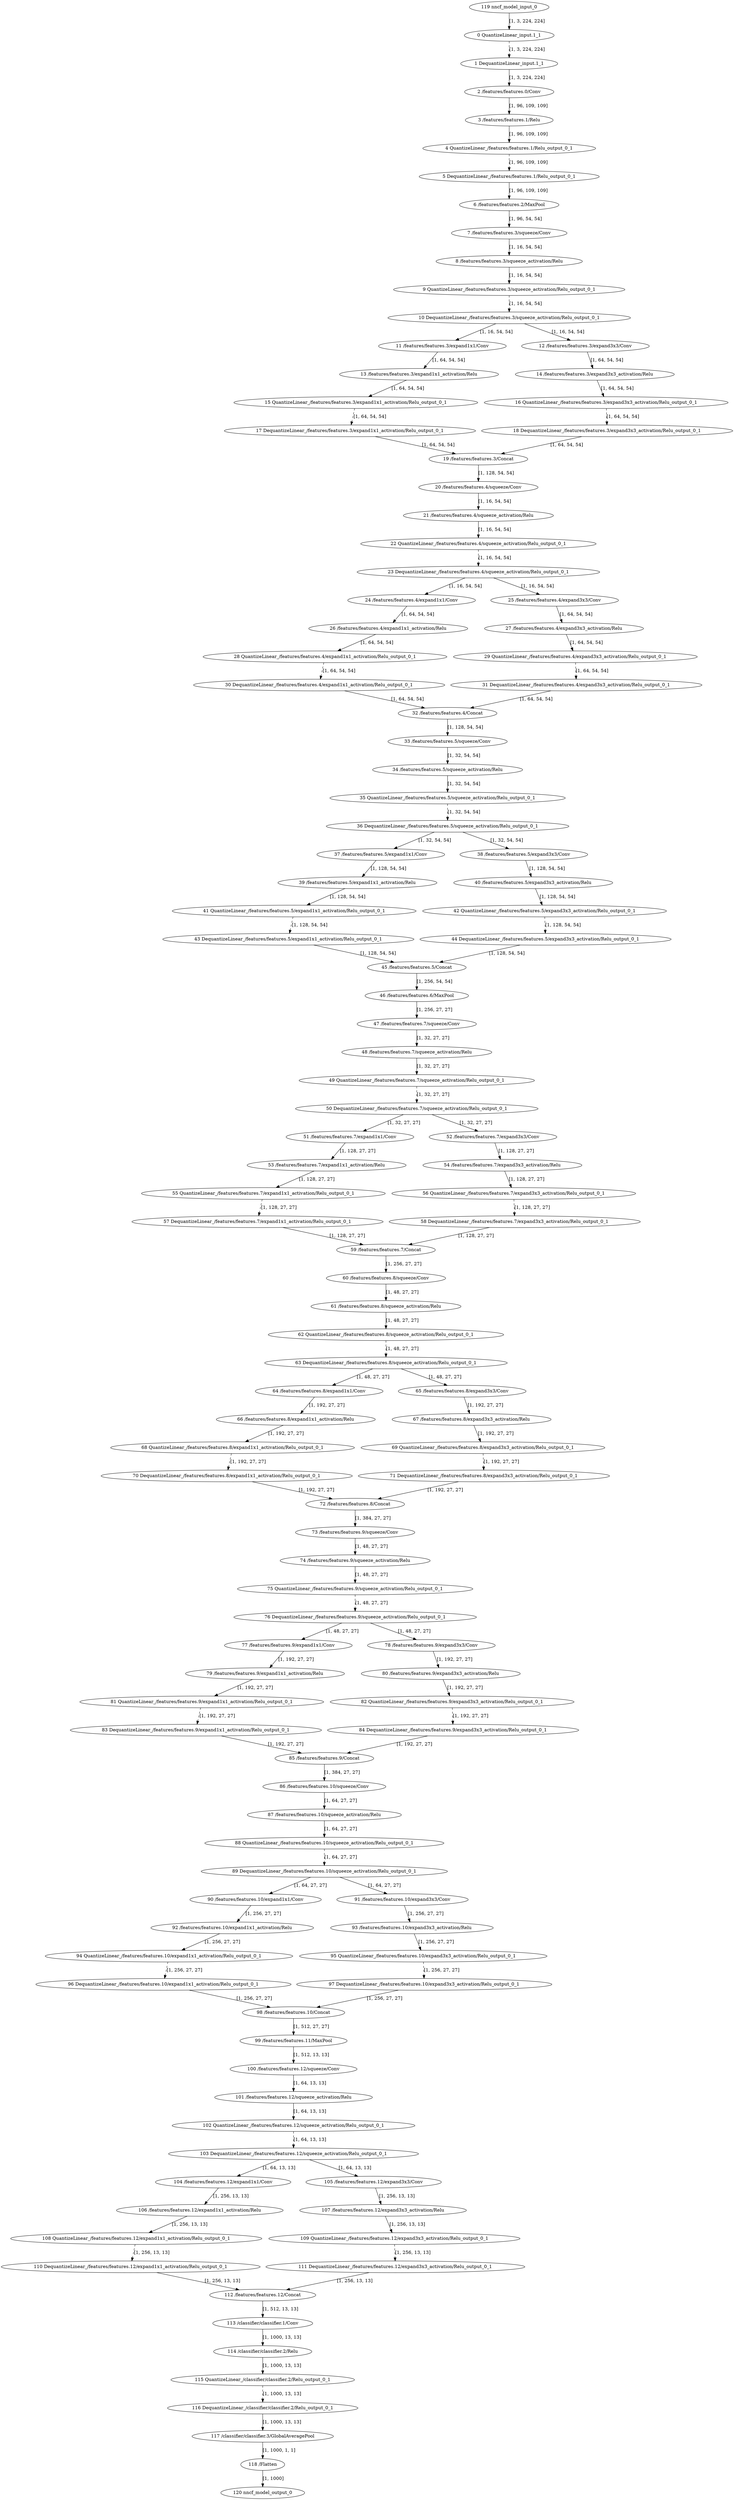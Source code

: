 strict digraph  {
"0 QuantizeLinear_input.1_1" [id=0, type=QuantizeLinear];
"1 DequantizeLinear_input.1_1" [id=1, type=DequantizeLinear];
"2 /features/features.0/Conv" [id=2, type=Conv];
"3 /features/features.1/Relu" [id=3, type=Relu];
"4 QuantizeLinear_/features/features.1/Relu_output_0_1" [id=4, type=QuantizeLinear];
"5 DequantizeLinear_/features/features.1/Relu_output_0_1" [id=5, type=DequantizeLinear];
"6 /features/features.2/MaxPool" [id=6, type=MaxPool];
"7 /features/features.3/squeeze/Conv" [id=7, type=Conv];
"8 /features/features.3/squeeze_activation/Relu" [id=8, type=Relu];
"9 QuantizeLinear_/features/features.3/squeeze_activation/Relu_output_0_1" [id=9, type=QuantizeLinear];
"10 DequantizeLinear_/features/features.3/squeeze_activation/Relu_output_0_1" [id=10, type=DequantizeLinear];
"11 /features/features.3/expand1x1/Conv" [id=11, type=Conv];
"12 /features/features.3/expand3x3/Conv" [id=12, type=Conv];
"13 /features/features.3/expand1x1_activation/Relu" [id=13, type=Relu];
"14 /features/features.3/expand3x3_activation/Relu" [id=14, type=Relu];
"15 QuantizeLinear_/features/features.3/expand1x1_activation/Relu_output_0_1" [id=15, type=QuantizeLinear];
"16 QuantizeLinear_/features/features.3/expand3x3_activation/Relu_output_0_1" [id=16, type=QuantizeLinear];
"17 DequantizeLinear_/features/features.3/expand1x1_activation/Relu_output_0_1" [id=17, type=DequantizeLinear];
"18 DequantizeLinear_/features/features.3/expand3x3_activation/Relu_output_0_1" [id=18, type=DequantizeLinear];
"19 /features/features.3/Concat" [id=19, type=Concat];
"20 /features/features.4/squeeze/Conv" [id=20, type=Conv];
"21 /features/features.4/squeeze_activation/Relu" [id=21, type=Relu];
"22 QuantizeLinear_/features/features.4/squeeze_activation/Relu_output_0_1" [id=22, type=QuantizeLinear];
"23 DequantizeLinear_/features/features.4/squeeze_activation/Relu_output_0_1" [id=23, type=DequantizeLinear];
"24 /features/features.4/expand1x1/Conv" [id=24, type=Conv];
"25 /features/features.4/expand3x3/Conv" [id=25, type=Conv];
"26 /features/features.4/expand1x1_activation/Relu" [id=26, type=Relu];
"27 /features/features.4/expand3x3_activation/Relu" [id=27, type=Relu];
"28 QuantizeLinear_/features/features.4/expand1x1_activation/Relu_output_0_1" [id=28, type=QuantizeLinear];
"29 QuantizeLinear_/features/features.4/expand3x3_activation/Relu_output_0_1" [id=29, type=QuantizeLinear];
"30 DequantizeLinear_/features/features.4/expand1x1_activation/Relu_output_0_1" [id=30, type=DequantizeLinear];
"31 DequantizeLinear_/features/features.4/expand3x3_activation/Relu_output_0_1" [id=31, type=DequantizeLinear];
"32 /features/features.4/Concat" [id=32, type=Concat];
"33 /features/features.5/squeeze/Conv" [id=33, type=Conv];
"34 /features/features.5/squeeze_activation/Relu" [id=34, type=Relu];
"35 QuantizeLinear_/features/features.5/squeeze_activation/Relu_output_0_1" [id=35, type=QuantizeLinear];
"36 DequantizeLinear_/features/features.5/squeeze_activation/Relu_output_0_1" [id=36, type=DequantizeLinear];
"37 /features/features.5/expand1x1/Conv" [id=37, type=Conv];
"38 /features/features.5/expand3x3/Conv" [id=38, type=Conv];
"39 /features/features.5/expand1x1_activation/Relu" [id=39, type=Relu];
"40 /features/features.5/expand3x3_activation/Relu" [id=40, type=Relu];
"41 QuantizeLinear_/features/features.5/expand1x1_activation/Relu_output_0_1" [id=41, type=QuantizeLinear];
"42 QuantizeLinear_/features/features.5/expand3x3_activation/Relu_output_0_1" [id=42, type=QuantizeLinear];
"43 DequantizeLinear_/features/features.5/expand1x1_activation/Relu_output_0_1" [id=43, type=DequantizeLinear];
"44 DequantizeLinear_/features/features.5/expand3x3_activation/Relu_output_0_1" [id=44, type=DequantizeLinear];
"45 /features/features.5/Concat" [id=45, type=Concat];
"46 /features/features.6/MaxPool" [id=46, type=MaxPool];
"47 /features/features.7/squeeze/Conv" [id=47, type=Conv];
"48 /features/features.7/squeeze_activation/Relu" [id=48, type=Relu];
"49 QuantizeLinear_/features/features.7/squeeze_activation/Relu_output_0_1" [id=49, type=QuantizeLinear];
"50 DequantizeLinear_/features/features.7/squeeze_activation/Relu_output_0_1" [id=50, type=DequantizeLinear];
"51 /features/features.7/expand1x1/Conv" [id=51, type=Conv];
"52 /features/features.7/expand3x3/Conv" [id=52, type=Conv];
"53 /features/features.7/expand1x1_activation/Relu" [id=53, type=Relu];
"54 /features/features.7/expand3x3_activation/Relu" [id=54, type=Relu];
"55 QuantizeLinear_/features/features.7/expand1x1_activation/Relu_output_0_1" [id=55, type=QuantizeLinear];
"56 QuantizeLinear_/features/features.7/expand3x3_activation/Relu_output_0_1" [id=56, type=QuantizeLinear];
"57 DequantizeLinear_/features/features.7/expand1x1_activation/Relu_output_0_1" [id=57, type=DequantizeLinear];
"58 DequantizeLinear_/features/features.7/expand3x3_activation/Relu_output_0_1" [id=58, type=DequantizeLinear];
"59 /features/features.7/Concat" [id=59, type=Concat];
"60 /features/features.8/squeeze/Conv" [id=60, type=Conv];
"61 /features/features.8/squeeze_activation/Relu" [id=61, type=Relu];
"62 QuantizeLinear_/features/features.8/squeeze_activation/Relu_output_0_1" [id=62, type=QuantizeLinear];
"63 DequantizeLinear_/features/features.8/squeeze_activation/Relu_output_0_1" [id=63, type=DequantizeLinear];
"64 /features/features.8/expand1x1/Conv" [id=64, type=Conv];
"65 /features/features.8/expand3x3/Conv" [id=65, type=Conv];
"66 /features/features.8/expand1x1_activation/Relu" [id=66, type=Relu];
"67 /features/features.8/expand3x3_activation/Relu" [id=67, type=Relu];
"68 QuantizeLinear_/features/features.8/expand1x1_activation/Relu_output_0_1" [id=68, type=QuantizeLinear];
"69 QuantizeLinear_/features/features.8/expand3x3_activation/Relu_output_0_1" [id=69, type=QuantizeLinear];
"70 DequantizeLinear_/features/features.8/expand1x1_activation/Relu_output_0_1" [id=70, type=DequantizeLinear];
"71 DequantizeLinear_/features/features.8/expand3x3_activation/Relu_output_0_1" [id=71, type=DequantizeLinear];
"72 /features/features.8/Concat" [id=72, type=Concat];
"73 /features/features.9/squeeze/Conv" [id=73, type=Conv];
"74 /features/features.9/squeeze_activation/Relu" [id=74, type=Relu];
"75 QuantizeLinear_/features/features.9/squeeze_activation/Relu_output_0_1" [id=75, type=QuantizeLinear];
"76 DequantizeLinear_/features/features.9/squeeze_activation/Relu_output_0_1" [id=76, type=DequantizeLinear];
"77 /features/features.9/expand1x1/Conv" [id=77, type=Conv];
"78 /features/features.9/expand3x3/Conv" [id=78, type=Conv];
"79 /features/features.9/expand1x1_activation/Relu" [id=79, type=Relu];
"80 /features/features.9/expand3x3_activation/Relu" [id=80, type=Relu];
"81 QuantizeLinear_/features/features.9/expand1x1_activation/Relu_output_0_1" [id=81, type=QuantizeLinear];
"82 QuantizeLinear_/features/features.9/expand3x3_activation/Relu_output_0_1" [id=82, type=QuantizeLinear];
"83 DequantizeLinear_/features/features.9/expand1x1_activation/Relu_output_0_1" [id=83, type=DequantizeLinear];
"84 DequantizeLinear_/features/features.9/expand3x3_activation/Relu_output_0_1" [id=84, type=DequantizeLinear];
"85 /features/features.9/Concat" [id=85, type=Concat];
"86 /features/features.10/squeeze/Conv" [id=86, type=Conv];
"87 /features/features.10/squeeze_activation/Relu" [id=87, type=Relu];
"88 QuantizeLinear_/features/features.10/squeeze_activation/Relu_output_0_1" [id=88, type=QuantizeLinear];
"89 DequantizeLinear_/features/features.10/squeeze_activation/Relu_output_0_1" [id=89, type=DequantizeLinear];
"90 /features/features.10/expand1x1/Conv" [id=90, type=Conv];
"91 /features/features.10/expand3x3/Conv" [id=91, type=Conv];
"92 /features/features.10/expand1x1_activation/Relu" [id=92, type=Relu];
"93 /features/features.10/expand3x3_activation/Relu" [id=93, type=Relu];
"94 QuantizeLinear_/features/features.10/expand1x1_activation/Relu_output_0_1" [id=94, type=QuantizeLinear];
"95 QuantizeLinear_/features/features.10/expand3x3_activation/Relu_output_0_1" [id=95, type=QuantizeLinear];
"96 DequantizeLinear_/features/features.10/expand1x1_activation/Relu_output_0_1" [id=96, type=DequantizeLinear];
"97 DequantizeLinear_/features/features.10/expand3x3_activation/Relu_output_0_1" [id=97, type=DequantizeLinear];
"98 /features/features.10/Concat" [id=98, type=Concat];
"99 /features/features.11/MaxPool" [id=99, type=MaxPool];
"100 /features/features.12/squeeze/Conv" [id=100, type=Conv];
"101 /features/features.12/squeeze_activation/Relu" [id=101, type=Relu];
"102 QuantizeLinear_/features/features.12/squeeze_activation/Relu_output_0_1" [id=102, type=QuantizeLinear];
"103 DequantizeLinear_/features/features.12/squeeze_activation/Relu_output_0_1" [id=103, type=DequantizeLinear];
"104 /features/features.12/expand1x1/Conv" [id=104, type=Conv];
"105 /features/features.12/expand3x3/Conv" [id=105, type=Conv];
"106 /features/features.12/expand1x1_activation/Relu" [id=106, type=Relu];
"107 /features/features.12/expand3x3_activation/Relu" [id=107, type=Relu];
"108 QuantizeLinear_/features/features.12/expand1x1_activation/Relu_output_0_1" [id=108, type=QuantizeLinear];
"109 QuantizeLinear_/features/features.12/expand3x3_activation/Relu_output_0_1" [id=109, type=QuantizeLinear];
"110 DequantizeLinear_/features/features.12/expand1x1_activation/Relu_output_0_1" [id=110, type=DequantizeLinear];
"111 DequantizeLinear_/features/features.12/expand3x3_activation/Relu_output_0_1" [id=111, type=DequantizeLinear];
"112 /features/features.12/Concat" [id=112, type=Concat];
"113 /classifier/classifier.1/Conv" [id=113, type=Conv];
"114 /classifier/classifier.2/Relu" [id=114, type=Relu];
"115 QuantizeLinear_/classifier/classifier.2/Relu_output_0_1" [id=115, type=QuantizeLinear];
"116 DequantizeLinear_/classifier/classifier.2/Relu_output_0_1" [id=116, type=DequantizeLinear];
"117 /classifier/classifier.3/GlobalAveragePool" [id=117, type=GlobalAveragePool];
"118 /Flatten" [id=118, type=Flatten];
"119 nncf_model_input_0" [id=119, type=nncf_model_input];
"120 nncf_model_output_0" [id=120, type=nncf_model_output];
"0 QuantizeLinear_input.1_1" -> "1 DequantizeLinear_input.1_1"  [label="[1, 3, 224, 224]", style=dashed];
"1 DequantizeLinear_input.1_1" -> "2 /features/features.0/Conv"  [label="[1, 3, 224, 224]", style=solid];
"2 /features/features.0/Conv" -> "3 /features/features.1/Relu"  [label="[1, 96, 109, 109]", style=solid];
"3 /features/features.1/Relu" -> "4 QuantizeLinear_/features/features.1/Relu_output_0_1"  [label="[1, 96, 109, 109]", style=solid];
"4 QuantizeLinear_/features/features.1/Relu_output_0_1" -> "5 DequantizeLinear_/features/features.1/Relu_output_0_1"  [label="[1, 96, 109, 109]", style=dashed];
"5 DequantizeLinear_/features/features.1/Relu_output_0_1" -> "6 /features/features.2/MaxPool"  [label="[1, 96, 109, 109]", style=solid];
"6 /features/features.2/MaxPool" -> "7 /features/features.3/squeeze/Conv"  [label="[1, 96, 54, 54]", style=solid];
"7 /features/features.3/squeeze/Conv" -> "8 /features/features.3/squeeze_activation/Relu"  [label="[1, 16, 54, 54]", style=solid];
"8 /features/features.3/squeeze_activation/Relu" -> "9 QuantizeLinear_/features/features.3/squeeze_activation/Relu_output_0_1"  [label="[1, 16, 54, 54]", style=solid];
"9 QuantizeLinear_/features/features.3/squeeze_activation/Relu_output_0_1" -> "10 DequantizeLinear_/features/features.3/squeeze_activation/Relu_output_0_1"  [label="[1, 16, 54, 54]", style=dashed];
"10 DequantizeLinear_/features/features.3/squeeze_activation/Relu_output_0_1" -> "11 /features/features.3/expand1x1/Conv"  [label="[1, 16, 54, 54]", style=solid];
"10 DequantizeLinear_/features/features.3/squeeze_activation/Relu_output_0_1" -> "12 /features/features.3/expand3x3/Conv"  [label="[1, 16, 54, 54]", style=solid];
"11 /features/features.3/expand1x1/Conv" -> "13 /features/features.3/expand1x1_activation/Relu"  [label="[1, 64, 54, 54]", style=solid];
"12 /features/features.3/expand3x3/Conv" -> "14 /features/features.3/expand3x3_activation/Relu"  [label="[1, 64, 54, 54]", style=solid];
"13 /features/features.3/expand1x1_activation/Relu" -> "15 QuantizeLinear_/features/features.3/expand1x1_activation/Relu_output_0_1"  [label="[1, 64, 54, 54]", style=solid];
"14 /features/features.3/expand3x3_activation/Relu" -> "16 QuantizeLinear_/features/features.3/expand3x3_activation/Relu_output_0_1"  [label="[1, 64, 54, 54]", style=solid];
"15 QuantizeLinear_/features/features.3/expand1x1_activation/Relu_output_0_1" -> "17 DequantizeLinear_/features/features.3/expand1x1_activation/Relu_output_0_1"  [label="[1, 64, 54, 54]", style=dashed];
"16 QuantizeLinear_/features/features.3/expand3x3_activation/Relu_output_0_1" -> "18 DequantizeLinear_/features/features.3/expand3x3_activation/Relu_output_0_1"  [label="[1, 64, 54, 54]", style=dashed];
"17 DequantizeLinear_/features/features.3/expand1x1_activation/Relu_output_0_1" -> "19 /features/features.3/Concat"  [label="[1, 64, 54, 54]", style=solid];
"18 DequantizeLinear_/features/features.3/expand3x3_activation/Relu_output_0_1" -> "19 /features/features.3/Concat"  [label="[1, 64, 54, 54]", style=solid];
"19 /features/features.3/Concat" -> "20 /features/features.4/squeeze/Conv"  [label="[1, 128, 54, 54]", style=solid];
"20 /features/features.4/squeeze/Conv" -> "21 /features/features.4/squeeze_activation/Relu"  [label="[1, 16, 54, 54]", style=solid];
"21 /features/features.4/squeeze_activation/Relu" -> "22 QuantizeLinear_/features/features.4/squeeze_activation/Relu_output_0_1"  [label="[1, 16, 54, 54]", style=solid];
"22 QuantizeLinear_/features/features.4/squeeze_activation/Relu_output_0_1" -> "23 DequantizeLinear_/features/features.4/squeeze_activation/Relu_output_0_1"  [label="[1, 16, 54, 54]", style=dashed];
"23 DequantizeLinear_/features/features.4/squeeze_activation/Relu_output_0_1" -> "24 /features/features.4/expand1x1/Conv"  [label="[1, 16, 54, 54]", style=solid];
"23 DequantizeLinear_/features/features.4/squeeze_activation/Relu_output_0_1" -> "25 /features/features.4/expand3x3/Conv"  [label="[1, 16, 54, 54]", style=solid];
"24 /features/features.4/expand1x1/Conv" -> "26 /features/features.4/expand1x1_activation/Relu"  [label="[1, 64, 54, 54]", style=solid];
"25 /features/features.4/expand3x3/Conv" -> "27 /features/features.4/expand3x3_activation/Relu"  [label="[1, 64, 54, 54]", style=solid];
"26 /features/features.4/expand1x1_activation/Relu" -> "28 QuantizeLinear_/features/features.4/expand1x1_activation/Relu_output_0_1"  [label="[1, 64, 54, 54]", style=solid];
"27 /features/features.4/expand3x3_activation/Relu" -> "29 QuantizeLinear_/features/features.4/expand3x3_activation/Relu_output_0_1"  [label="[1, 64, 54, 54]", style=solid];
"28 QuantizeLinear_/features/features.4/expand1x1_activation/Relu_output_0_1" -> "30 DequantizeLinear_/features/features.4/expand1x1_activation/Relu_output_0_1"  [label="[1, 64, 54, 54]", style=dashed];
"29 QuantizeLinear_/features/features.4/expand3x3_activation/Relu_output_0_1" -> "31 DequantizeLinear_/features/features.4/expand3x3_activation/Relu_output_0_1"  [label="[1, 64, 54, 54]", style=dashed];
"30 DequantizeLinear_/features/features.4/expand1x1_activation/Relu_output_0_1" -> "32 /features/features.4/Concat"  [label="[1, 64, 54, 54]", style=solid];
"31 DequantizeLinear_/features/features.4/expand3x3_activation/Relu_output_0_1" -> "32 /features/features.4/Concat"  [label="[1, 64, 54, 54]", style=solid];
"32 /features/features.4/Concat" -> "33 /features/features.5/squeeze/Conv"  [label="[1, 128, 54, 54]", style=solid];
"33 /features/features.5/squeeze/Conv" -> "34 /features/features.5/squeeze_activation/Relu"  [label="[1, 32, 54, 54]", style=solid];
"34 /features/features.5/squeeze_activation/Relu" -> "35 QuantizeLinear_/features/features.5/squeeze_activation/Relu_output_0_1"  [label="[1, 32, 54, 54]", style=solid];
"35 QuantizeLinear_/features/features.5/squeeze_activation/Relu_output_0_1" -> "36 DequantizeLinear_/features/features.5/squeeze_activation/Relu_output_0_1"  [label="[1, 32, 54, 54]", style=dashed];
"36 DequantizeLinear_/features/features.5/squeeze_activation/Relu_output_0_1" -> "37 /features/features.5/expand1x1/Conv"  [label="[1, 32, 54, 54]", style=solid];
"36 DequantizeLinear_/features/features.5/squeeze_activation/Relu_output_0_1" -> "38 /features/features.5/expand3x3/Conv"  [label="[1, 32, 54, 54]", style=solid];
"37 /features/features.5/expand1x1/Conv" -> "39 /features/features.5/expand1x1_activation/Relu"  [label="[1, 128, 54, 54]", style=solid];
"38 /features/features.5/expand3x3/Conv" -> "40 /features/features.5/expand3x3_activation/Relu"  [label="[1, 128, 54, 54]", style=solid];
"39 /features/features.5/expand1x1_activation/Relu" -> "41 QuantizeLinear_/features/features.5/expand1x1_activation/Relu_output_0_1"  [label="[1, 128, 54, 54]", style=solid];
"40 /features/features.5/expand3x3_activation/Relu" -> "42 QuantizeLinear_/features/features.5/expand3x3_activation/Relu_output_0_1"  [label="[1, 128, 54, 54]", style=solid];
"41 QuantizeLinear_/features/features.5/expand1x1_activation/Relu_output_0_1" -> "43 DequantizeLinear_/features/features.5/expand1x1_activation/Relu_output_0_1"  [label="[1, 128, 54, 54]", style=dashed];
"42 QuantizeLinear_/features/features.5/expand3x3_activation/Relu_output_0_1" -> "44 DequantizeLinear_/features/features.5/expand3x3_activation/Relu_output_0_1"  [label="[1, 128, 54, 54]", style=dashed];
"43 DequantizeLinear_/features/features.5/expand1x1_activation/Relu_output_0_1" -> "45 /features/features.5/Concat"  [label="[1, 128, 54, 54]", style=solid];
"44 DequantizeLinear_/features/features.5/expand3x3_activation/Relu_output_0_1" -> "45 /features/features.5/Concat"  [label="[1, 128, 54, 54]", style=solid];
"45 /features/features.5/Concat" -> "46 /features/features.6/MaxPool"  [label="[1, 256, 54, 54]", style=solid];
"46 /features/features.6/MaxPool" -> "47 /features/features.7/squeeze/Conv"  [label="[1, 256, 27, 27]", style=solid];
"47 /features/features.7/squeeze/Conv" -> "48 /features/features.7/squeeze_activation/Relu"  [label="[1, 32, 27, 27]", style=solid];
"48 /features/features.7/squeeze_activation/Relu" -> "49 QuantizeLinear_/features/features.7/squeeze_activation/Relu_output_0_1"  [label="[1, 32, 27, 27]", style=solid];
"49 QuantizeLinear_/features/features.7/squeeze_activation/Relu_output_0_1" -> "50 DequantizeLinear_/features/features.7/squeeze_activation/Relu_output_0_1"  [label="[1, 32, 27, 27]", style=dashed];
"50 DequantizeLinear_/features/features.7/squeeze_activation/Relu_output_0_1" -> "51 /features/features.7/expand1x1/Conv"  [label="[1, 32, 27, 27]", style=solid];
"50 DequantizeLinear_/features/features.7/squeeze_activation/Relu_output_0_1" -> "52 /features/features.7/expand3x3/Conv"  [label="[1, 32, 27, 27]", style=solid];
"51 /features/features.7/expand1x1/Conv" -> "53 /features/features.7/expand1x1_activation/Relu"  [label="[1, 128, 27, 27]", style=solid];
"52 /features/features.7/expand3x3/Conv" -> "54 /features/features.7/expand3x3_activation/Relu"  [label="[1, 128, 27, 27]", style=solid];
"53 /features/features.7/expand1x1_activation/Relu" -> "55 QuantizeLinear_/features/features.7/expand1x1_activation/Relu_output_0_1"  [label="[1, 128, 27, 27]", style=solid];
"54 /features/features.7/expand3x3_activation/Relu" -> "56 QuantizeLinear_/features/features.7/expand3x3_activation/Relu_output_0_1"  [label="[1, 128, 27, 27]", style=solid];
"55 QuantizeLinear_/features/features.7/expand1x1_activation/Relu_output_0_1" -> "57 DequantizeLinear_/features/features.7/expand1x1_activation/Relu_output_0_1"  [label="[1, 128, 27, 27]", style=dashed];
"56 QuantizeLinear_/features/features.7/expand3x3_activation/Relu_output_0_1" -> "58 DequantizeLinear_/features/features.7/expand3x3_activation/Relu_output_0_1"  [label="[1, 128, 27, 27]", style=dashed];
"57 DequantizeLinear_/features/features.7/expand1x1_activation/Relu_output_0_1" -> "59 /features/features.7/Concat"  [label="[1, 128, 27, 27]", style=solid];
"58 DequantizeLinear_/features/features.7/expand3x3_activation/Relu_output_0_1" -> "59 /features/features.7/Concat"  [label="[1, 128, 27, 27]", style=solid];
"59 /features/features.7/Concat" -> "60 /features/features.8/squeeze/Conv"  [label="[1, 256, 27, 27]", style=solid];
"60 /features/features.8/squeeze/Conv" -> "61 /features/features.8/squeeze_activation/Relu"  [label="[1, 48, 27, 27]", style=solid];
"61 /features/features.8/squeeze_activation/Relu" -> "62 QuantizeLinear_/features/features.8/squeeze_activation/Relu_output_0_1"  [label="[1, 48, 27, 27]", style=solid];
"62 QuantizeLinear_/features/features.8/squeeze_activation/Relu_output_0_1" -> "63 DequantizeLinear_/features/features.8/squeeze_activation/Relu_output_0_1"  [label="[1, 48, 27, 27]", style=dashed];
"63 DequantizeLinear_/features/features.8/squeeze_activation/Relu_output_0_1" -> "64 /features/features.8/expand1x1/Conv"  [label="[1, 48, 27, 27]", style=solid];
"63 DequantizeLinear_/features/features.8/squeeze_activation/Relu_output_0_1" -> "65 /features/features.8/expand3x3/Conv"  [label="[1, 48, 27, 27]", style=solid];
"64 /features/features.8/expand1x1/Conv" -> "66 /features/features.8/expand1x1_activation/Relu"  [label="[1, 192, 27, 27]", style=solid];
"65 /features/features.8/expand3x3/Conv" -> "67 /features/features.8/expand3x3_activation/Relu"  [label="[1, 192, 27, 27]", style=solid];
"66 /features/features.8/expand1x1_activation/Relu" -> "68 QuantizeLinear_/features/features.8/expand1x1_activation/Relu_output_0_1"  [label="[1, 192, 27, 27]", style=solid];
"67 /features/features.8/expand3x3_activation/Relu" -> "69 QuantizeLinear_/features/features.8/expand3x3_activation/Relu_output_0_1"  [label="[1, 192, 27, 27]", style=solid];
"68 QuantizeLinear_/features/features.8/expand1x1_activation/Relu_output_0_1" -> "70 DequantizeLinear_/features/features.8/expand1x1_activation/Relu_output_0_1"  [label="[1, 192, 27, 27]", style=dashed];
"69 QuantizeLinear_/features/features.8/expand3x3_activation/Relu_output_0_1" -> "71 DequantizeLinear_/features/features.8/expand3x3_activation/Relu_output_0_1"  [label="[1, 192, 27, 27]", style=dashed];
"70 DequantizeLinear_/features/features.8/expand1x1_activation/Relu_output_0_1" -> "72 /features/features.8/Concat"  [label="[1, 192, 27, 27]", style=solid];
"71 DequantizeLinear_/features/features.8/expand3x3_activation/Relu_output_0_1" -> "72 /features/features.8/Concat"  [label="[1, 192, 27, 27]", style=solid];
"72 /features/features.8/Concat" -> "73 /features/features.9/squeeze/Conv"  [label="[1, 384, 27, 27]", style=solid];
"73 /features/features.9/squeeze/Conv" -> "74 /features/features.9/squeeze_activation/Relu"  [label="[1, 48, 27, 27]", style=solid];
"74 /features/features.9/squeeze_activation/Relu" -> "75 QuantizeLinear_/features/features.9/squeeze_activation/Relu_output_0_1"  [label="[1, 48, 27, 27]", style=solid];
"75 QuantizeLinear_/features/features.9/squeeze_activation/Relu_output_0_1" -> "76 DequantizeLinear_/features/features.9/squeeze_activation/Relu_output_0_1"  [label="[1, 48, 27, 27]", style=dashed];
"76 DequantizeLinear_/features/features.9/squeeze_activation/Relu_output_0_1" -> "77 /features/features.9/expand1x1/Conv"  [label="[1, 48, 27, 27]", style=solid];
"76 DequantizeLinear_/features/features.9/squeeze_activation/Relu_output_0_1" -> "78 /features/features.9/expand3x3/Conv"  [label="[1, 48, 27, 27]", style=solid];
"77 /features/features.9/expand1x1/Conv" -> "79 /features/features.9/expand1x1_activation/Relu"  [label="[1, 192, 27, 27]", style=solid];
"78 /features/features.9/expand3x3/Conv" -> "80 /features/features.9/expand3x3_activation/Relu"  [label="[1, 192, 27, 27]", style=solid];
"79 /features/features.9/expand1x1_activation/Relu" -> "81 QuantizeLinear_/features/features.9/expand1x1_activation/Relu_output_0_1"  [label="[1, 192, 27, 27]", style=solid];
"80 /features/features.9/expand3x3_activation/Relu" -> "82 QuantizeLinear_/features/features.9/expand3x3_activation/Relu_output_0_1"  [label="[1, 192, 27, 27]", style=solid];
"81 QuantizeLinear_/features/features.9/expand1x1_activation/Relu_output_0_1" -> "83 DequantizeLinear_/features/features.9/expand1x1_activation/Relu_output_0_1"  [label="[1, 192, 27, 27]", style=dashed];
"82 QuantizeLinear_/features/features.9/expand3x3_activation/Relu_output_0_1" -> "84 DequantizeLinear_/features/features.9/expand3x3_activation/Relu_output_0_1"  [label="[1, 192, 27, 27]", style=dashed];
"83 DequantizeLinear_/features/features.9/expand1x1_activation/Relu_output_0_1" -> "85 /features/features.9/Concat"  [label="[1, 192, 27, 27]", style=solid];
"84 DequantizeLinear_/features/features.9/expand3x3_activation/Relu_output_0_1" -> "85 /features/features.9/Concat"  [label="[1, 192, 27, 27]", style=solid];
"85 /features/features.9/Concat" -> "86 /features/features.10/squeeze/Conv"  [label="[1, 384, 27, 27]", style=solid];
"86 /features/features.10/squeeze/Conv" -> "87 /features/features.10/squeeze_activation/Relu"  [label="[1, 64, 27, 27]", style=solid];
"87 /features/features.10/squeeze_activation/Relu" -> "88 QuantizeLinear_/features/features.10/squeeze_activation/Relu_output_0_1"  [label="[1, 64, 27, 27]", style=solid];
"88 QuantizeLinear_/features/features.10/squeeze_activation/Relu_output_0_1" -> "89 DequantizeLinear_/features/features.10/squeeze_activation/Relu_output_0_1"  [label="[1, 64, 27, 27]", style=dashed];
"89 DequantizeLinear_/features/features.10/squeeze_activation/Relu_output_0_1" -> "90 /features/features.10/expand1x1/Conv"  [label="[1, 64, 27, 27]", style=solid];
"89 DequantizeLinear_/features/features.10/squeeze_activation/Relu_output_0_1" -> "91 /features/features.10/expand3x3/Conv"  [label="[1, 64, 27, 27]", style=solid];
"90 /features/features.10/expand1x1/Conv" -> "92 /features/features.10/expand1x1_activation/Relu"  [label="[1, 256, 27, 27]", style=solid];
"91 /features/features.10/expand3x3/Conv" -> "93 /features/features.10/expand3x3_activation/Relu"  [label="[1, 256, 27, 27]", style=solid];
"92 /features/features.10/expand1x1_activation/Relu" -> "94 QuantizeLinear_/features/features.10/expand1x1_activation/Relu_output_0_1"  [label="[1, 256, 27, 27]", style=solid];
"93 /features/features.10/expand3x3_activation/Relu" -> "95 QuantizeLinear_/features/features.10/expand3x3_activation/Relu_output_0_1"  [label="[1, 256, 27, 27]", style=solid];
"94 QuantizeLinear_/features/features.10/expand1x1_activation/Relu_output_0_1" -> "96 DequantizeLinear_/features/features.10/expand1x1_activation/Relu_output_0_1"  [label="[1, 256, 27, 27]", style=dashed];
"95 QuantizeLinear_/features/features.10/expand3x3_activation/Relu_output_0_1" -> "97 DequantizeLinear_/features/features.10/expand3x3_activation/Relu_output_0_1"  [label="[1, 256, 27, 27]", style=dashed];
"96 DequantizeLinear_/features/features.10/expand1x1_activation/Relu_output_0_1" -> "98 /features/features.10/Concat"  [label="[1, 256, 27, 27]", style=solid];
"97 DequantizeLinear_/features/features.10/expand3x3_activation/Relu_output_0_1" -> "98 /features/features.10/Concat"  [label="[1, 256, 27, 27]", style=solid];
"98 /features/features.10/Concat" -> "99 /features/features.11/MaxPool"  [label="[1, 512, 27, 27]", style=solid];
"99 /features/features.11/MaxPool" -> "100 /features/features.12/squeeze/Conv"  [label="[1, 512, 13, 13]", style=solid];
"100 /features/features.12/squeeze/Conv" -> "101 /features/features.12/squeeze_activation/Relu"  [label="[1, 64, 13, 13]", style=solid];
"101 /features/features.12/squeeze_activation/Relu" -> "102 QuantizeLinear_/features/features.12/squeeze_activation/Relu_output_0_1"  [label="[1, 64, 13, 13]", style=solid];
"102 QuantizeLinear_/features/features.12/squeeze_activation/Relu_output_0_1" -> "103 DequantizeLinear_/features/features.12/squeeze_activation/Relu_output_0_1"  [label="[1, 64, 13, 13]", style=dashed];
"103 DequantizeLinear_/features/features.12/squeeze_activation/Relu_output_0_1" -> "104 /features/features.12/expand1x1/Conv"  [label="[1, 64, 13, 13]", style=solid];
"103 DequantizeLinear_/features/features.12/squeeze_activation/Relu_output_0_1" -> "105 /features/features.12/expand3x3/Conv"  [label="[1, 64, 13, 13]", style=solid];
"104 /features/features.12/expand1x1/Conv" -> "106 /features/features.12/expand1x1_activation/Relu"  [label="[1, 256, 13, 13]", style=solid];
"105 /features/features.12/expand3x3/Conv" -> "107 /features/features.12/expand3x3_activation/Relu"  [label="[1, 256, 13, 13]", style=solid];
"106 /features/features.12/expand1x1_activation/Relu" -> "108 QuantizeLinear_/features/features.12/expand1x1_activation/Relu_output_0_1"  [label="[1, 256, 13, 13]", style=solid];
"107 /features/features.12/expand3x3_activation/Relu" -> "109 QuantizeLinear_/features/features.12/expand3x3_activation/Relu_output_0_1"  [label="[1, 256, 13, 13]", style=solid];
"108 QuantizeLinear_/features/features.12/expand1x1_activation/Relu_output_0_1" -> "110 DequantizeLinear_/features/features.12/expand1x1_activation/Relu_output_0_1"  [label="[1, 256, 13, 13]", style=dashed];
"109 QuantizeLinear_/features/features.12/expand3x3_activation/Relu_output_0_1" -> "111 DequantizeLinear_/features/features.12/expand3x3_activation/Relu_output_0_1"  [label="[1, 256, 13, 13]", style=dashed];
"110 DequantizeLinear_/features/features.12/expand1x1_activation/Relu_output_0_1" -> "112 /features/features.12/Concat"  [label="[1, 256, 13, 13]", style=solid];
"111 DequantizeLinear_/features/features.12/expand3x3_activation/Relu_output_0_1" -> "112 /features/features.12/Concat"  [label="[1, 256, 13, 13]", style=solid];
"112 /features/features.12/Concat" -> "113 /classifier/classifier.1/Conv"  [label="[1, 512, 13, 13]", style=solid];
"113 /classifier/classifier.1/Conv" -> "114 /classifier/classifier.2/Relu"  [label="[1, 1000, 13, 13]", style=solid];
"114 /classifier/classifier.2/Relu" -> "115 QuantizeLinear_/classifier/classifier.2/Relu_output_0_1"  [label="[1, 1000, 13, 13]", style=solid];
"115 QuantizeLinear_/classifier/classifier.2/Relu_output_0_1" -> "116 DequantizeLinear_/classifier/classifier.2/Relu_output_0_1"  [label="[1, 1000, 13, 13]", style=dashed];
"116 DequantizeLinear_/classifier/classifier.2/Relu_output_0_1" -> "117 /classifier/classifier.3/GlobalAveragePool"  [label="[1, 1000, 13, 13]", style=solid];
"117 /classifier/classifier.3/GlobalAveragePool" -> "118 /Flatten"  [label="[1, 1000, 1, 1]", style=solid];
"118 /Flatten" -> "120 nncf_model_output_0"  [label="[1, 1000]", style=solid];
"119 nncf_model_input_0" -> "0 QuantizeLinear_input.1_1"  [label="[1, 3, 224, 224]", style=solid];
}
